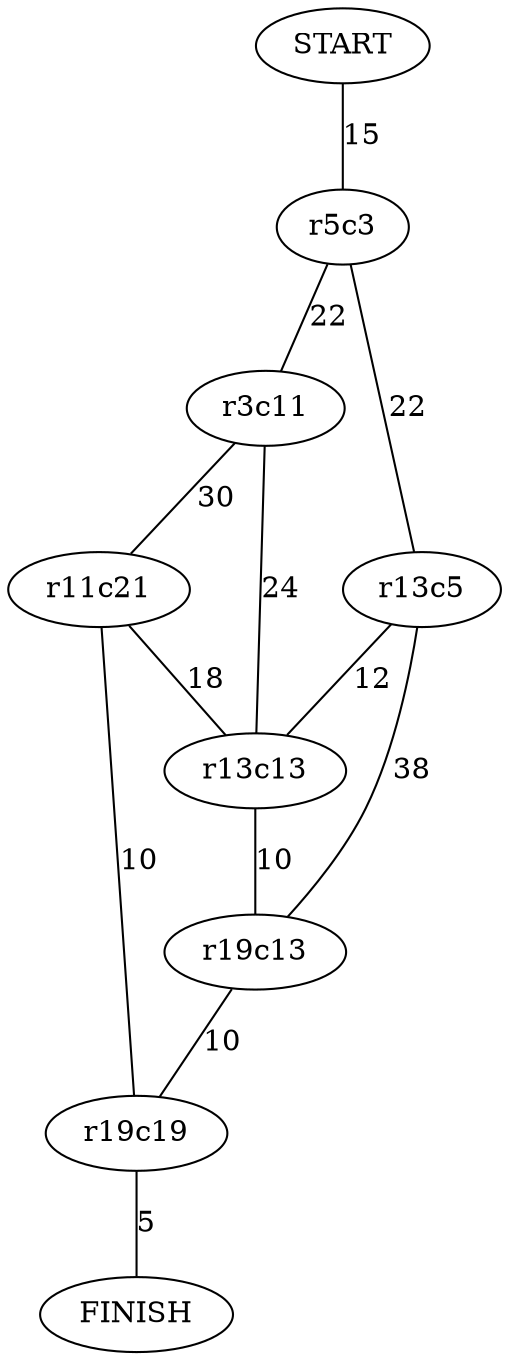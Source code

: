 graph {
	START -- r5c3 [label="15"]
	r5c3 -- r3c11 [label="22"]
	r5c3 -- r13c5 [label="22"]
	r3c11 -- r11c21 [label="30"]
	r3c11 -- r13c13 [label="24"]
	r13c5 -- r13c13 [label="12"]
	r13c5 -- r19c13 [label="38"]
	r11c21 -- r13c13 [label="18"]
	r11c21 -- r19c19 [label="10"]
	r13c13 -- r19c13 [label="10"]
	r19c13 -- r19c19 [label="10"]
	r19c19 -- FINISH [label="5"]
}
